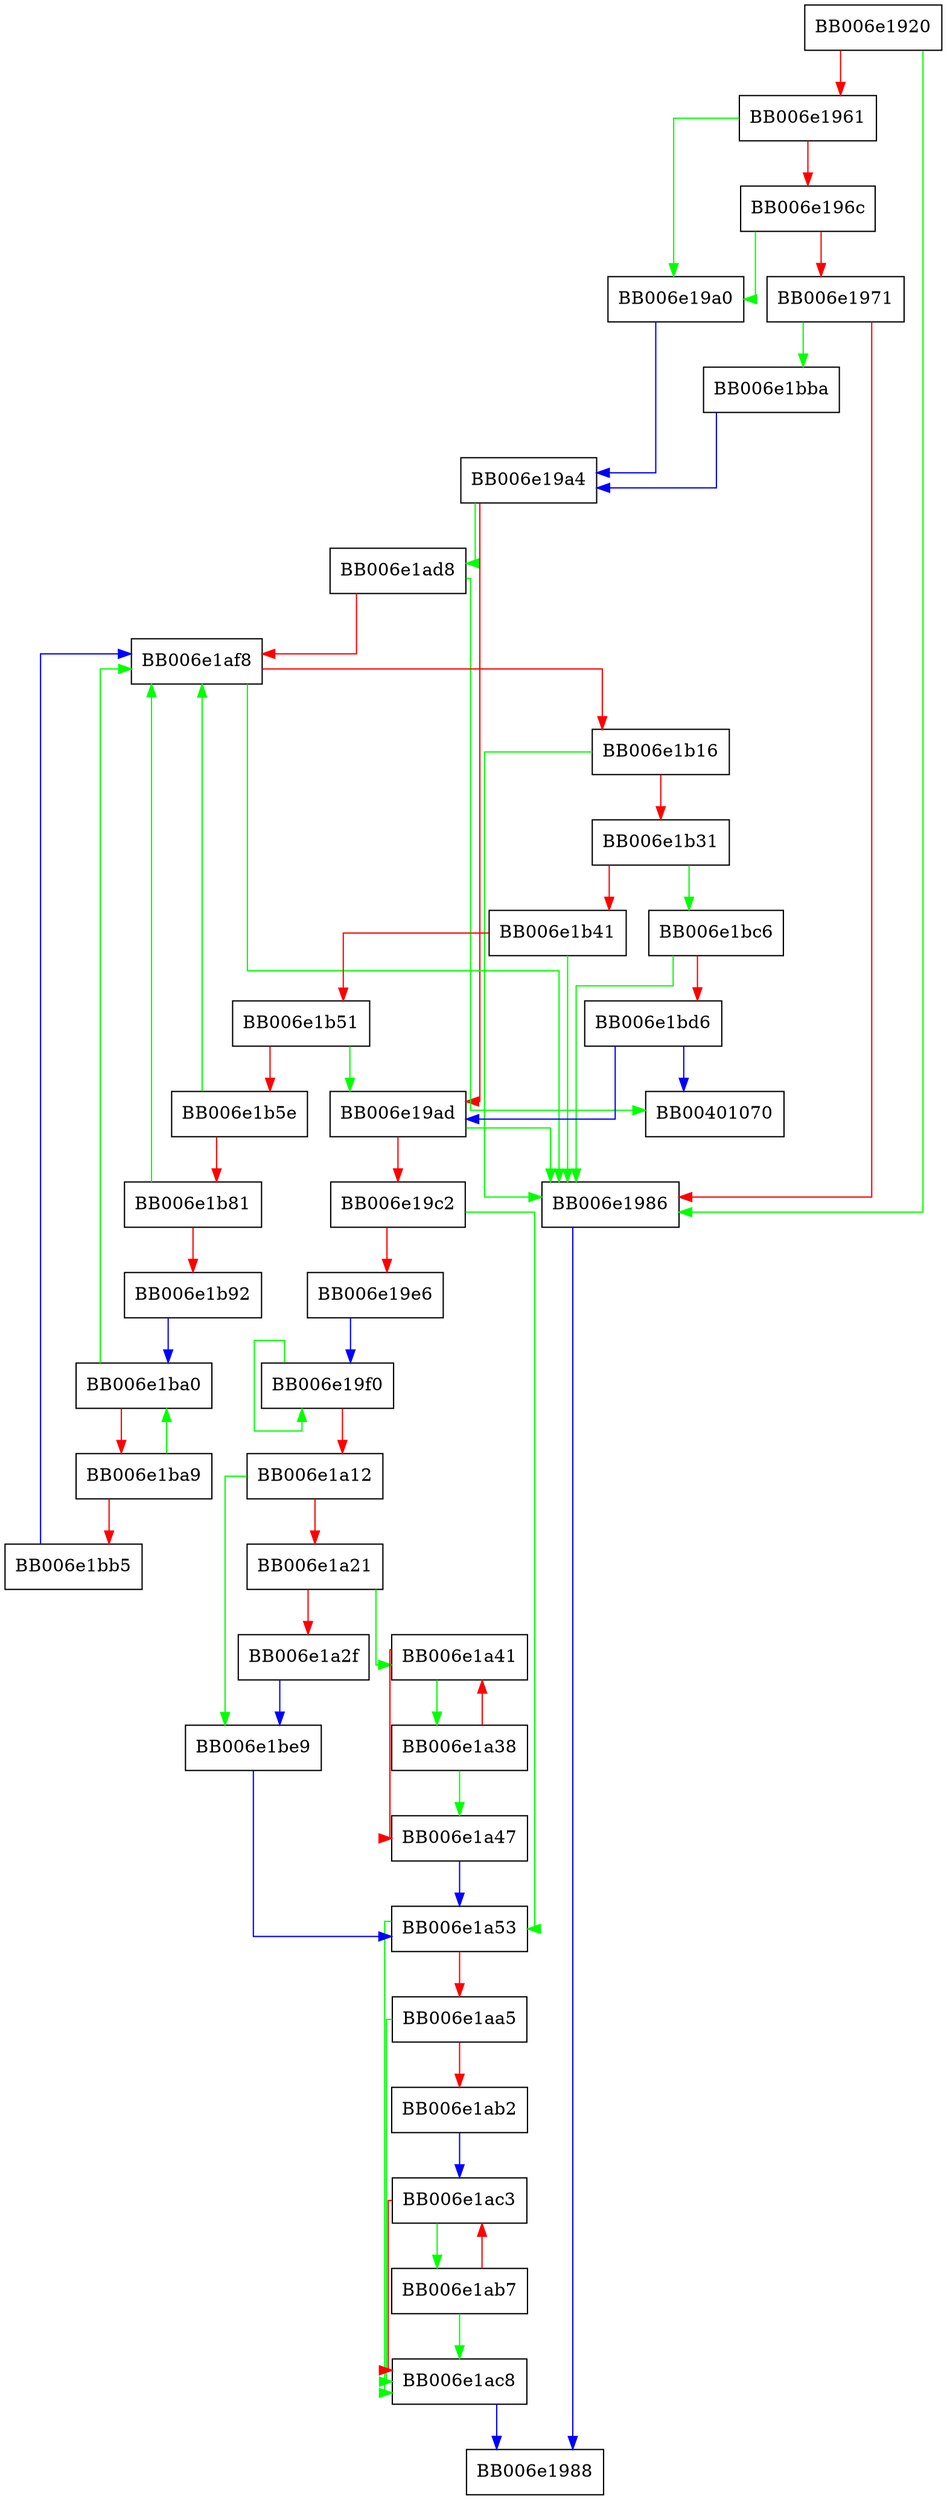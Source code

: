 digraph drbg_hash_generate {
  node [shape="box"];
  graph [splines=ortho];
  BB006e1920 -> BB006e1986 [color="green"];
  BB006e1920 -> BB006e1961 [color="red"];
  BB006e1961 -> BB006e19a0 [color="green"];
  BB006e1961 -> BB006e196c [color="red"];
  BB006e196c -> BB006e19a0 [color="green"];
  BB006e196c -> BB006e1971 [color="red"];
  BB006e1971 -> BB006e1bba [color="green"];
  BB006e1971 -> BB006e1986 [color="red"];
  BB006e1986 -> BB006e1988 [color="blue"];
  BB006e19a0 -> BB006e19a4 [color="blue"];
  BB006e19a4 -> BB006e1ad8 [color="green"];
  BB006e19a4 -> BB006e19ad [color="red"];
  BB006e19ad -> BB006e1986 [color="green"];
  BB006e19ad -> BB006e19c2 [color="red"];
  BB006e19c2 -> BB006e1a53 [color="green"];
  BB006e19c2 -> BB006e19e6 [color="red"];
  BB006e19e6 -> BB006e19f0 [color="blue"];
  BB006e19f0 -> BB006e19f0 [color="green"];
  BB006e19f0 -> BB006e1a12 [color="red"];
  BB006e1a12 -> BB006e1be9 [color="green"];
  BB006e1a12 -> BB006e1a21 [color="red"];
  BB006e1a21 -> BB006e1a41 [color="green"];
  BB006e1a21 -> BB006e1a2f [color="red"];
  BB006e1a2f -> BB006e1be9 [color="blue"];
  BB006e1a38 -> BB006e1a47 [color="green"];
  BB006e1a38 -> BB006e1a41 [color="red"];
  BB006e1a41 -> BB006e1a38 [color="green"];
  BB006e1a41 -> BB006e1a47 [color="red"];
  BB006e1a47 -> BB006e1a53 [color="blue"];
  BB006e1a53 -> BB006e1ac8 [color="green"];
  BB006e1a53 -> BB006e1aa5 [color="red"];
  BB006e1aa5 -> BB006e1ac8 [color="green"];
  BB006e1aa5 -> BB006e1ab2 [color="red"];
  BB006e1ab2 -> BB006e1ac3 [color="blue"];
  BB006e1ab7 -> BB006e1ac8 [color="green"];
  BB006e1ab7 -> BB006e1ac3 [color="red"];
  BB006e1ac3 -> BB006e1ab7 [color="green"];
  BB006e1ac3 -> BB006e1ac8 [color="red"];
  BB006e1ac8 -> BB006e1988 [color="blue"];
  BB006e1ad8 -> BB00401070 [color="green"];
  BB006e1ad8 -> BB006e1af8 [color="red"];
  BB006e1af8 -> BB006e1986 [color="green"];
  BB006e1af8 -> BB006e1b16 [color="red"];
  BB006e1b16 -> BB006e1986 [color="green"];
  BB006e1b16 -> BB006e1b31 [color="red"];
  BB006e1b31 -> BB006e1bc6 [color="green"];
  BB006e1b31 -> BB006e1b41 [color="red"];
  BB006e1b41 -> BB006e1986 [color="green"];
  BB006e1b41 -> BB006e1b51 [color="red"];
  BB006e1b51 -> BB006e19ad [color="green"];
  BB006e1b51 -> BB006e1b5e [color="red"];
  BB006e1b5e -> BB006e1af8 [color="green"];
  BB006e1b5e -> BB006e1b81 [color="red"];
  BB006e1b81 -> BB006e1af8 [color="green"];
  BB006e1b81 -> BB006e1b92 [color="red"];
  BB006e1b92 -> BB006e1ba0 [color="blue"];
  BB006e1ba0 -> BB006e1af8 [color="green"];
  BB006e1ba0 -> BB006e1ba9 [color="red"];
  BB006e1ba9 -> BB006e1ba0 [color="green"];
  BB006e1ba9 -> BB006e1bb5 [color="red"];
  BB006e1bb5 -> BB006e1af8 [color="blue"];
  BB006e1bba -> BB006e19a4 [color="blue"];
  BB006e1bc6 -> BB006e1986 [color="green"];
  BB006e1bc6 -> BB006e1bd6 [color="red"];
  BB006e1bd6 -> BB00401070 [color="blue"];
  BB006e1bd6 -> BB006e19ad [color="blue"];
  BB006e1be9 -> BB006e1a53 [color="blue"];
}